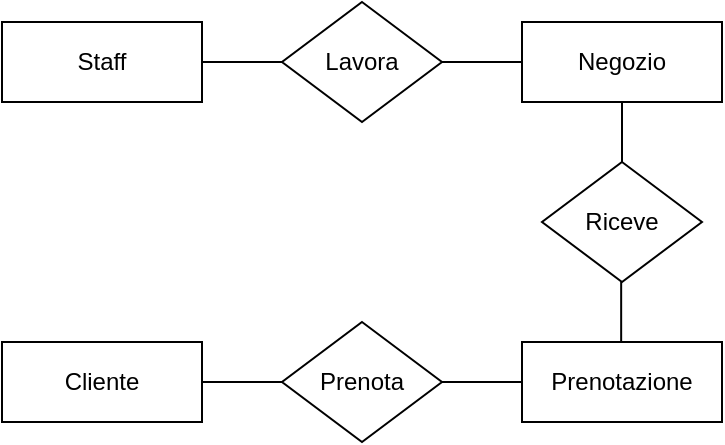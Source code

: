 <mxfile version="24.6.2" type="device">
  <diagram id="R2lEEEUBdFMjLlhIrx00" name="Page-1">
    <mxGraphModel dx="2017" dy="612" grid="1" gridSize="10" guides="1" tooltips="1" connect="1" arrows="1" fold="1" page="1" pageScale="1" pageWidth="850" pageHeight="1100" math="0" shadow="0" extFonts="Permanent Marker^https://fonts.googleapis.com/css?family=Permanent+Marker">
      <root>
        <mxCell id="0" />
        <mxCell id="1" parent="0" />
        <mxCell id="JrK3aXgfPB5wlK0q4wXB-1" value="Cliente" style="whiteSpace=wrap;html=1;align=center;" vertex="1" parent="1">
          <mxGeometry x="-380" y="380" width="100" height="40" as="geometry" />
        </mxCell>
        <mxCell id="JrK3aXgfPB5wlK0q4wXB-2" value="Staff" style="whiteSpace=wrap;html=1;align=center;" vertex="1" parent="1">
          <mxGeometry x="-380" y="220" width="100" height="40" as="geometry" />
        </mxCell>
        <mxCell id="JrK3aXgfPB5wlK0q4wXB-3" value="Prenotazione" style="whiteSpace=wrap;html=1;align=center;" vertex="1" parent="1">
          <mxGeometry x="-120" y="380" width="100" height="40" as="geometry" />
        </mxCell>
        <mxCell id="JrK3aXgfPB5wlK0q4wXB-4" value="Negozio" style="whiteSpace=wrap;html=1;align=center;" vertex="1" parent="1">
          <mxGeometry x="-120" y="220" width="100" height="40" as="geometry" />
        </mxCell>
        <mxCell id="JrK3aXgfPB5wlK0q4wXB-6" value="Prenota" style="shape=rhombus;perimeter=rhombusPerimeter;whiteSpace=wrap;html=1;align=center;" vertex="1" parent="1">
          <mxGeometry x="-240" y="370" width="80" height="60" as="geometry" />
        </mxCell>
        <mxCell id="JrK3aXgfPB5wlK0q4wXB-7" value="Lavora" style="shape=rhombus;perimeter=rhombusPerimeter;whiteSpace=wrap;html=1;align=center;" vertex="1" parent="1">
          <mxGeometry x="-240" y="210" width="80" height="60" as="geometry" />
        </mxCell>
        <mxCell id="JrK3aXgfPB5wlK0q4wXB-8" value="Riceve" style="shape=rhombus;perimeter=rhombusPerimeter;whiteSpace=wrap;html=1;align=center;" vertex="1" parent="1">
          <mxGeometry x="-110" y="290" width="80" height="60" as="geometry" />
        </mxCell>
        <mxCell id="JrK3aXgfPB5wlK0q4wXB-11" value="" style="line;strokeWidth=1;rotatable=0;dashed=0;labelPosition=right;align=left;verticalAlign=middle;spacingTop=0;spacingLeft=6;points=[];portConstraint=eastwest;" vertex="1" parent="1">
          <mxGeometry x="-160" y="235" width="40" height="10" as="geometry" />
        </mxCell>
        <mxCell id="JrK3aXgfPB5wlK0q4wXB-12" value="" style="line;strokeWidth=1;rotatable=0;dashed=0;labelPosition=right;align=left;verticalAlign=middle;spacingTop=0;spacingLeft=6;points=[];portConstraint=eastwest;" vertex="1" parent="1">
          <mxGeometry x="-280" y="235" width="40" height="10" as="geometry" />
        </mxCell>
        <mxCell id="JrK3aXgfPB5wlK0q4wXB-17" value="" style="endArrow=none;html=1;rounded=0;entryX=0.5;entryY=1;entryDx=0;entryDy=0;exitX=0.5;exitY=0;exitDx=0;exitDy=0;" edge="1" parent="1" source="JrK3aXgfPB5wlK0q4wXB-8" target="JrK3aXgfPB5wlK0q4wXB-4">
          <mxGeometry width="50" height="50" relative="1" as="geometry">
            <mxPoint x="-170" y="330" as="sourcePoint" />
            <mxPoint x="-120" y="280" as="targetPoint" />
          </mxGeometry>
        </mxCell>
        <mxCell id="JrK3aXgfPB5wlK0q4wXB-18" value="" style="endArrow=none;html=1;rounded=0;entryX=0.5;entryY=1;entryDx=0;entryDy=0;exitX=0.5;exitY=0;exitDx=0;exitDy=0;" edge="1" parent="1">
          <mxGeometry width="50" height="50" relative="1" as="geometry">
            <mxPoint x="-70.42" y="380" as="sourcePoint" />
            <mxPoint x="-70.42" y="350" as="targetPoint" />
          </mxGeometry>
        </mxCell>
        <mxCell id="JrK3aXgfPB5wlK0q4wXB-19" value="" style="line;strokeWidth=1;rotatable=0;dashed=0;labelPosition=right;align=left;verticalAlign=middle;spacingTop=0;spacingLeft=6;points=[];portConstraint=eastwest;" vertex="1" parent="1">
          <mxGeometry x="-160" y="395" width="40" height="10" as="geometry" />
        </mxCell>
        <mxCell id="JrK3aXgfPB5wlK0q4wXB-20" value="" style="line;strokeWidth=1;rotatable=0;dashed=0;labelPosition=right;align=left;verticalAlign=middle;spacingTop=0;spacingLeft=6;points=[];portConstraint=eastwest;" vertex="1" parent="1">
          <mxGeometry x="-280" y="395" width="40" height="10" as="geometry" />
        </mxCell>
      </root>
    </mxGraphModel>
  </diagram>
</mxfile>
